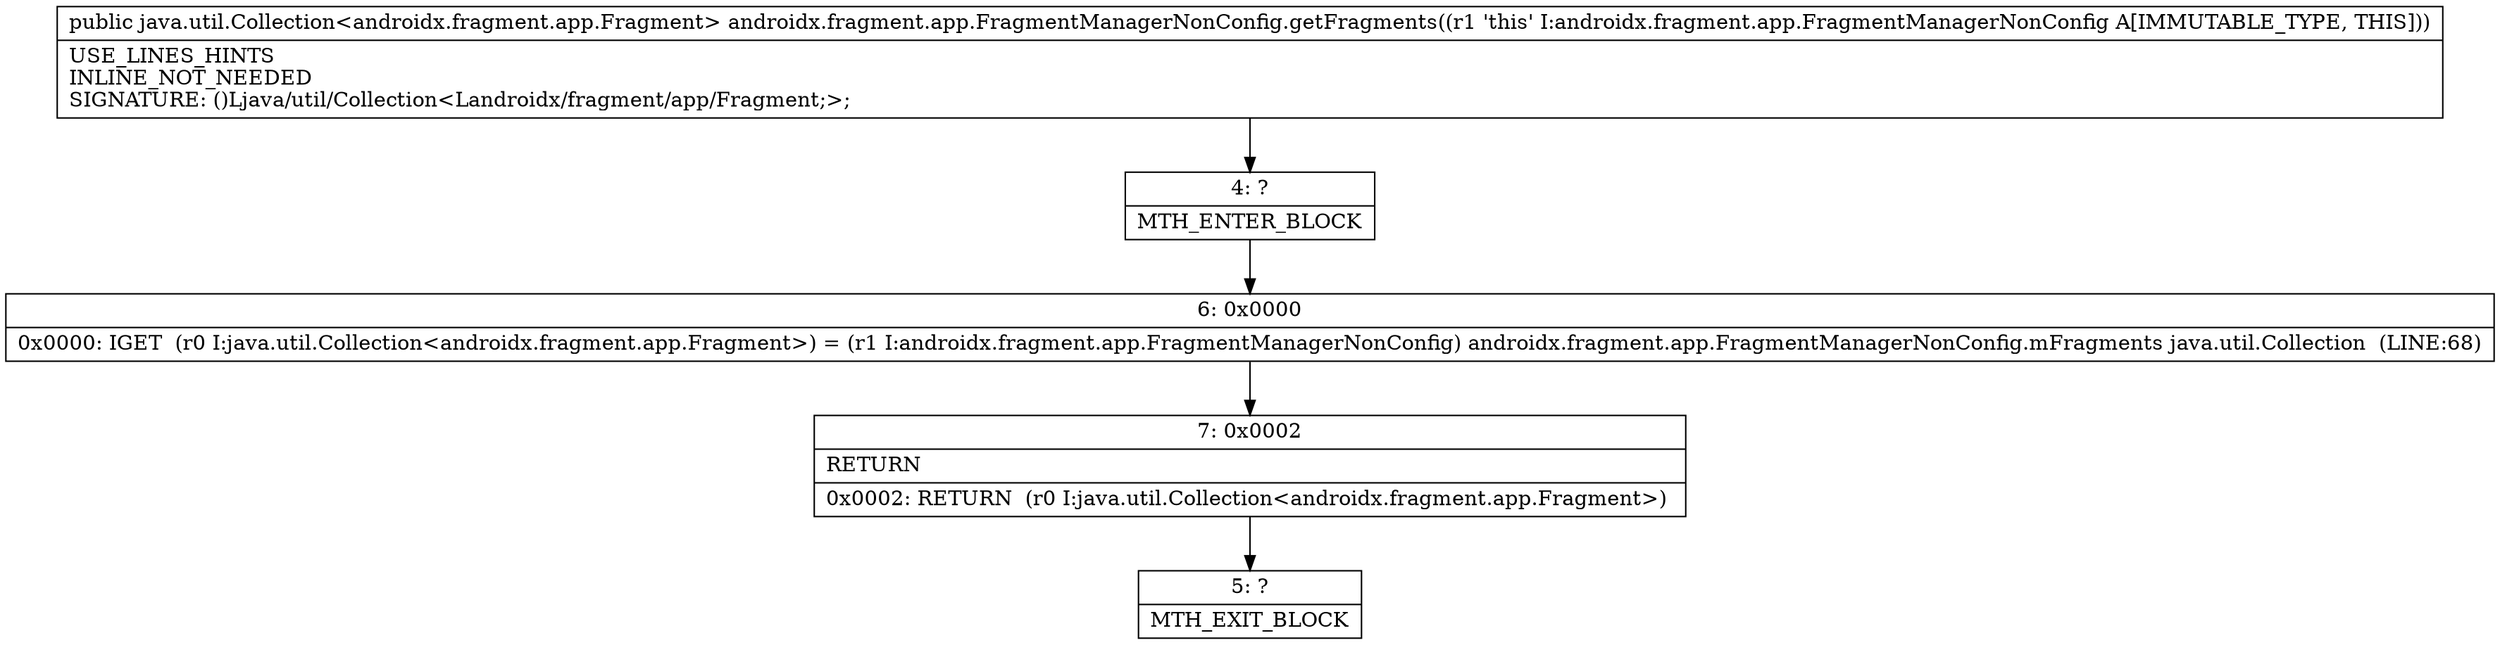 digraph "CFG forandroidx.fragment.app.FragmentManagerNonConfig.getFragments()Ljava\/util\/Collection;" {
Node_4 [shape=record,label="{4\:\ ?|MTH_ENTER_BLOCK\l}"];
Node_6 [shape=record,label="{6\:\ 0x0000|0x0000: IGET  (r0 I:java.util.Collection\<androidx.fragment.app.Fragment\>) = (r1 I:androidx.fragment.app.FragmentManagerNonConfig) androidx.fragment.app.FragmentManagerNonConfig.mFragments java.util.Collection  (LINE:68)\l}"];
Node_7 [shape=record,label="{7\:\ 0x0002|RETURN\l|0x0002: RETURN  (r0 I:java.util.Collection\<androidx.fragment.app.Fragment\>) \l}"];
Node_5 [shape=record,label="{5\:\ ?|MTH_EXIT_BLOCK\l}"];
MethodNode[shape=record,label="{public java.util.Collection\<androidx.fragment.app.Fragment\> androidx.fragment.app.FragmentManagerNonConfig.getFragments((r1 'this' I:androidx.fragment.app.FragmentManagerNonConfig A[IMMUTABLE_TYPE, THIS]))  | USE_LINES_HINTS\lINLINE_NOT_NEEDED\lSIGNATURE: ()Ljava\/util\/Collection\<Landroidx\/fragment\/app\/Fragment;\>;\l}"];
MethodNode -> Node_4;Node_4 -> Node_6;
Node_6 -> Node_7;
Node_7 -> Node_5;
}

